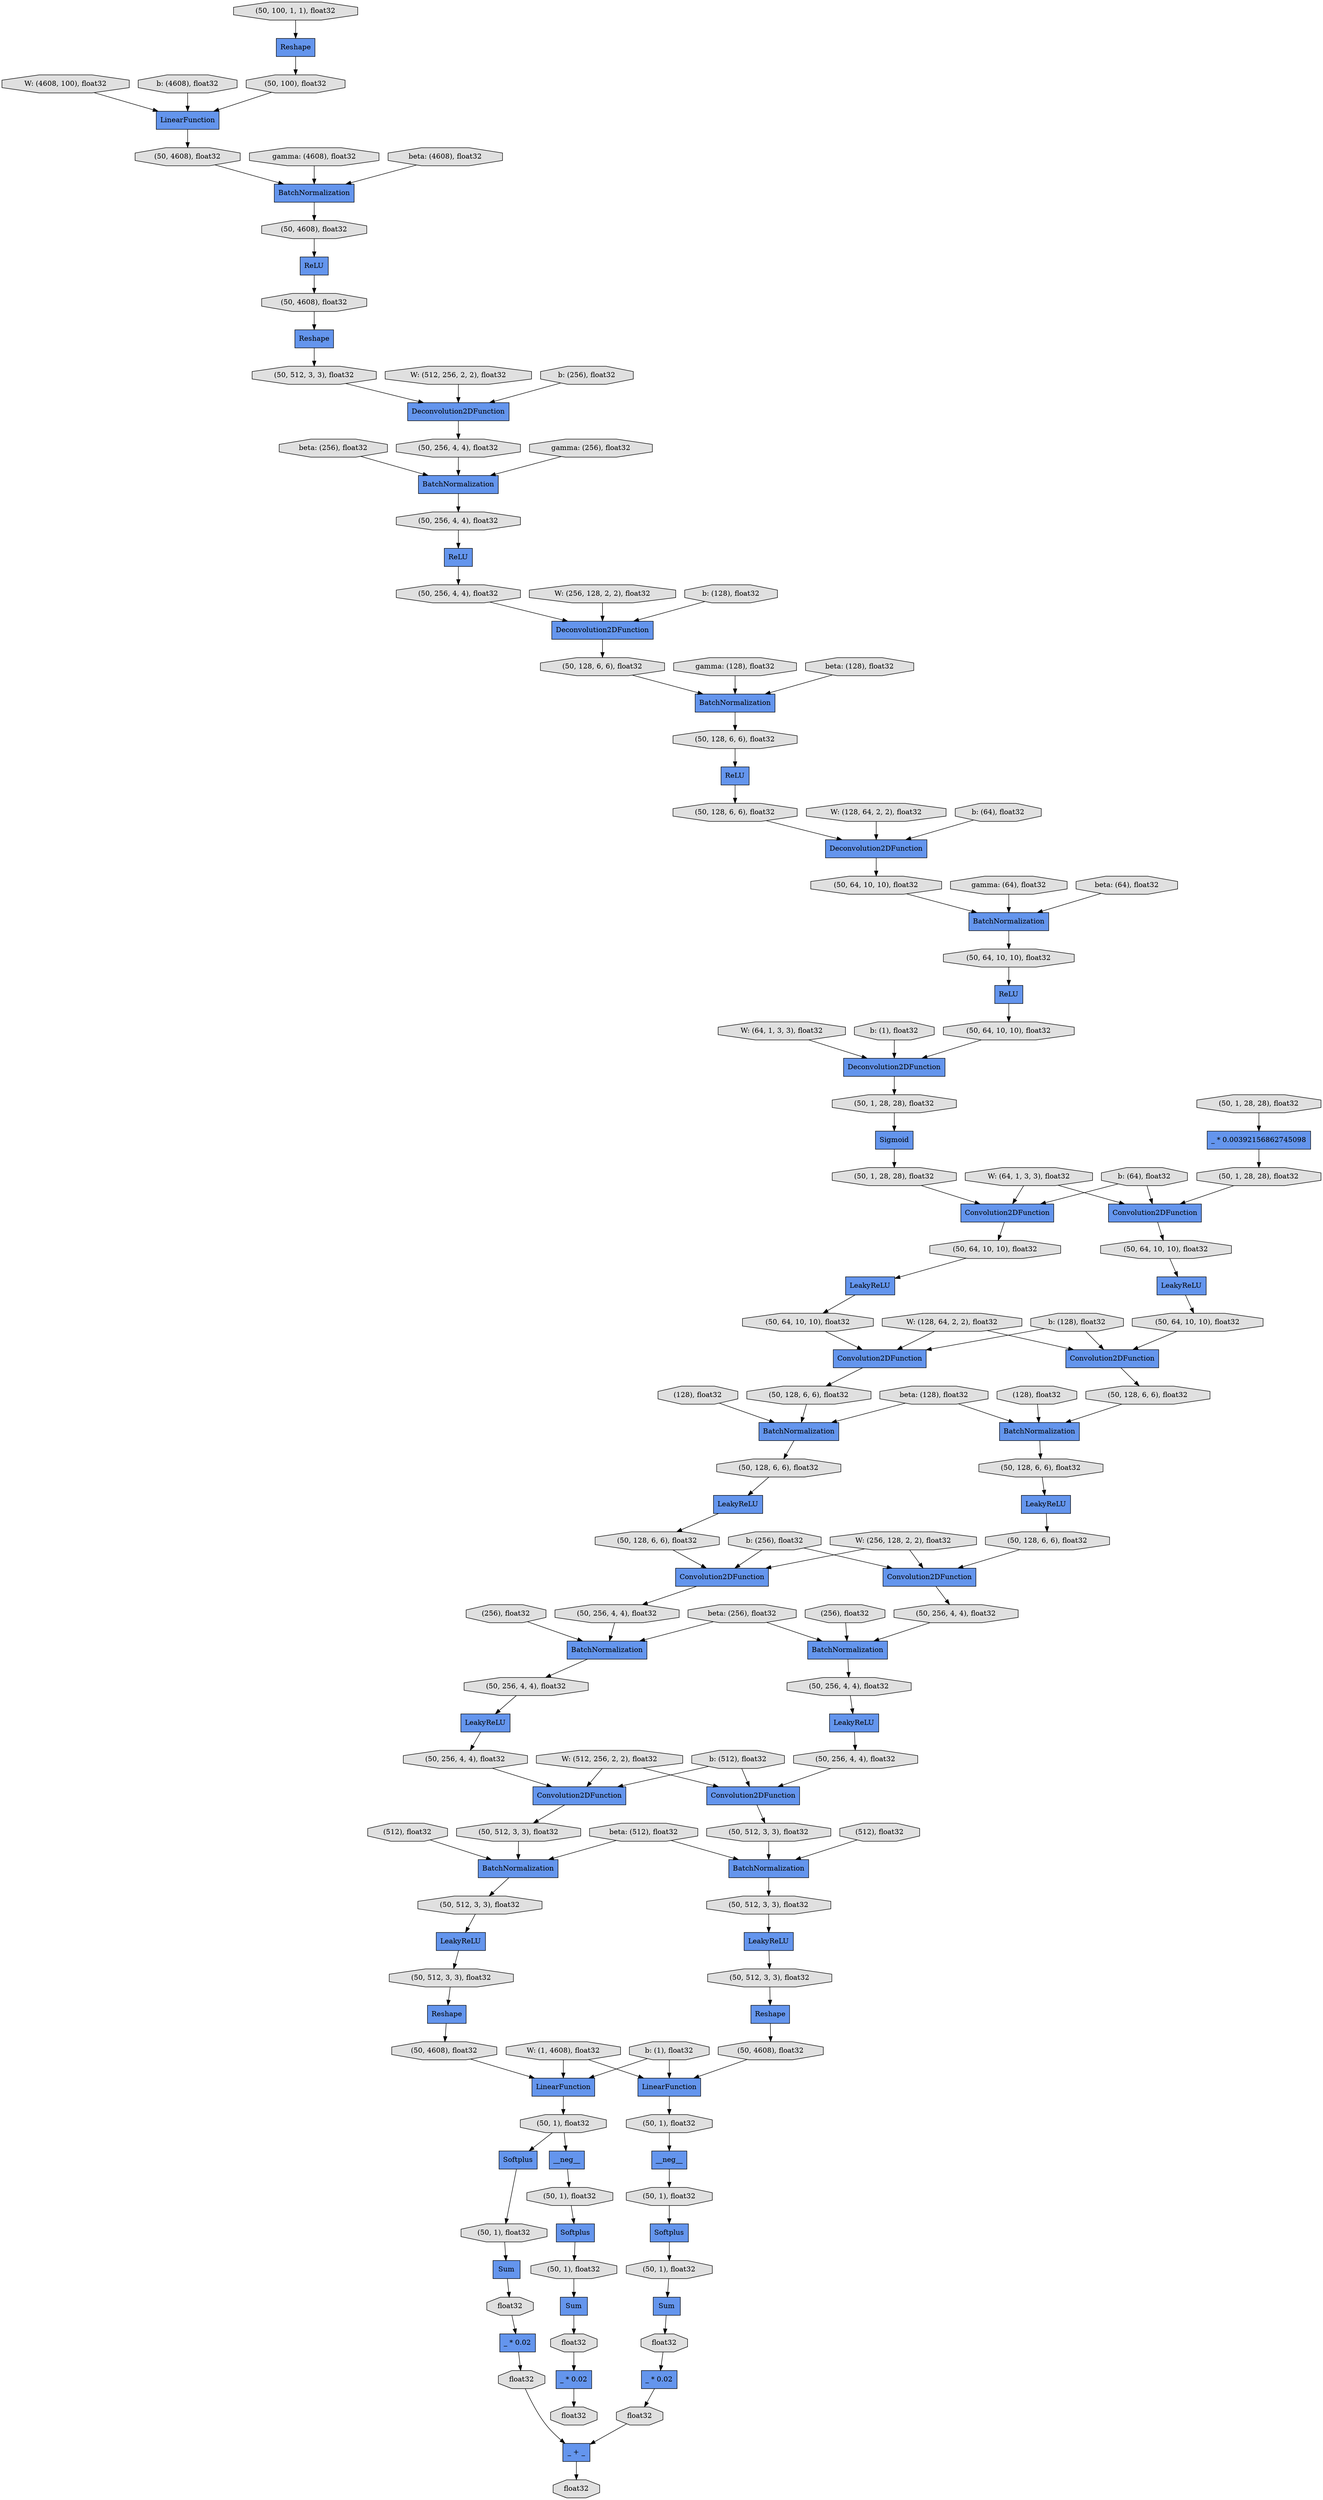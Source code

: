 digraph graphname{rankdir=TB;2370910945352 [label="Sum",shape="record",fillcolor="#6495ED",style="filled"];2370903670912 [label="(50, 128, 6, 6), float32",shape="octagon",fillcolor="#E0E0E0",style="filled"];2371431718808 [label="(128), float32",shape="octagon",fillcolor="#E0E0E0",style="filled"];2370898018544 [label="Softplus",shape="record",fillcolor="#6495ED",style="filled"];2370903630176 [label="__neg__",shape="record",fillcolor="#6495ED",style="filled"];2370903515544 [label="(256), float32",shape="octagon",fillcolor="#E0E0E0",style="filled"];2371431776720 [label="float32",shape="octagon",fillcolor="#E0E0E0",style="filled"];2370910945744 [label="float32",shape="octagon",fillcolor="#E0E0E0",style="filled"];2370902884872 [label="Deconvolution2DFunction",shape="record",fillcolor="#6495ED",style="filled"];2370903515768 [label="BatchNormalization",shape="record",fillcolor="#6495ED",style="filled"];2370903671528 [label="Deconvolution2DFunction",shape="record",fillcolor="#6495ED",style="filled"];2370854659016 [label="(50, 256, 4, 4), float32",shape="octagon",fillcolor="#E0E0E0",style="filled"];2370903516160 [label="(50, 256, 4, 4), float32",shape="octagon",fillcolor="#E0E0E0",style="filled"];2370903671808 [label="(50, 256, 4, 4), float32",shape="octagon",fillcolor="#E0E0E0",style="filled"];2370902885376 [label="Deconvolution2DFunction",shape="record",fillcolor="#6495ED",style="filled"];2371431777336 [label="float32",shape="octagon",fillcolor="#E0E0E0",style="filled"];2372967875584 [label="Convolution2DFunction",shape="record",fillcolor="#6495ED",style="filled"];2370854659240 [label="_ * 0.02",shape="record",fillcolor="#6495ED",style="filled"];2371431777560 [label="float32",shape="octagon",fillcolor="#E0E0E0",style="filled"];2370903672144 [label="(50, 128, 6, 6), float32",shape="octagon",fillcolor="#E0E0E0",style="filled"];2370903516552 [label="LeakyReLU",shape="record",fillcolor="#6495ED",style="filled"];2370910946752 [label="float32",shape="octagon",fillcolor="#E0E0E0",style="filled"];2370903516664 [label="Reshape",shape="record",fillcolor="#6495ED",style="filled"];2370903516720 [label="__neg__",shape="record",fillcolor="#6495ED",style="filled"];2370910946920 [label="_ + _",shape="record",fillcolor="#6495ED",style="filled"];2370903516888 [label="Convolution2DFunction",shape="record",fillcolor="#6495ED",style="filled"];2370903631576 [label="BatchNormalization",shape="record",fillcolor="#6495ED",style="filled"];2370902761368 [label="beta: (256), float32",shape="octagon",fillcolor="#E0E0E0",style="filled"];2370903672648 [label="Deconvolution2DFunction",shape="record",fillcolor="#6495ED",style="filled"];2370903517168 [label="(512), float32",shape="octagon",fillcolor="#E0E0E0",style="filled"];2370903517336 [label="BatchNormalization",shape="record",fillcolor="#6495ED",style="filled"];2370903673096 [label="BatchNormalization",shape="record",fillcolor="#6495ED",style="filled"];2370903632192 [label="ReLU",shape="record",fillcolor="#6495ED",style="filled"];2370910947704 [label="(50, 1), float32",shape="octagon",fillcolor="#E0E0E0",style="filled"];2370903673208 [label="ReLU",shape="record",fillcolor="#6495ED",style="filled"];2370903673320 [label="BatchNormalization",shape="record",fillcolor="#6495ED",style="filled"];2370903517784 [label="(50, 4608), float32",shape="octagon",fillcolor="#E0E0E0",style="filled"];2370903673432 [label="ReLU",shape="record",fillcolor="#6495ED",style="filled"];2370903632472 [label="(50, 256, 4, 4), float32",shape="octagon",fillcolor="#E0E0E0",style="filled"];2370854660752 [label="(50, 1), float32",shape="octagon",fillcolor="#E0E0E0",style="filled"];2370903517952 [label="(50, 256, 4, 4), float32",shape="octagon",fillcolor="#E0E0E0",style="filled"];2370903632640 [label="(50, 4608), float32",shape="octagon",fillcolor="#E0E0E0",style="filled"];2370902887224 [label="(50, 4608), float32",shape="octagon",fillcolor="#E0E0E0",style="filled"];2370903518232 [label="(50, 128, 6, 6), float32",shape="octagon",fillcolor="#E0E0E0",style="filled"];2370903673880 [label="(50, 64, 10, 10), float32",shape="octagon",fillcolor="#E0E0E0",style="filled"];2370903674104 [label="(50, 128, 6, 6), float32",shape="octagon",fillcolor="#E0E0E0",style="filled"];2370903633200 [label="(50, 512, 3, 3), float32",shape="octagon",fillcolor="#E0E0E0",style="filled"];2370903518624 [label="LinearFunction",shape="record",fillcolor="#6495ED",style="filled"];2370903518680 [label="(50, 512, 3, 3), float32",shape="octagon",fillcolor="#E0E0E0",style="filled"];2370903518792 [label="(50, 512, 3, 3), float32",shape="octagon",fillcolor="#E0E0E0",style="filled"];2370910948992 [label="(50, 1), float32",shape="octagon",fillcolor="#E0E0E0",style="filled"];2370903518904 [label="LeakyReLU",shape="record",fillcolor="#6495ED",style="filled"];2370903519016 [label="(50, 256, 4, 4), float32",shape="octagon",fillcolor="#E0E0E0",style="filled"];2370903674720 [label="(50, 256, 4, 4), float32",shape="octagon",fillcolor="#E0E0E0",style="filled"];2370903568512 [label="(50, 128, 6, 6), float32",shape="octagon",fillcolor="#E0E0E0",style="filled"];2370903568568 [label="(128), float32",shape="octagon",fillcolor="#E0E0E0",style="filled"];2370902814904 [label="gamma: (128), float32",shape="octagon",fillcolor="#E0E0E0",style="filled"];2370903568624 [label="(50, 64, 10, 10), float32",shape="octagon",fillcolor="#E0E0E0",style="filled"];2370902814960 [label="(50, 1), float32",shape="octagon",fillcolor="#E0E0E0",style="filled"];2370903568680 [label="Sigmoid",shape="record",fillcolor="#6495ED",style="filled"];2370902757728 [label="W: (4608, 100), float32",shape="octagon",fillcolor="#E0E0E0",style="filled"];2370903568792 [label="Convolution2DFunction",shape="record",fillcolor="#6495ED",style="filled"];2370902946256 [label="(50, 256, 4, 4), float32",shape="octagon",fillcolor="#E0E0E0",style="filled"];2370902815184 [label="beta: (128), float32",shape="octagon",fillcolor="#E0E0E0",style="filled"];2370902757840 [label="(50, 4608), float32",shape="octagon",fillcolor="#E0E0E0",style="filled"];2370902815240 [label="(50, 4608), float32",shape="octagon",fillcolor="#E0E0E0",style="filled"];2370902946424 [label="BatchNormalization",shape="record",fillcolor="#6495ED",style="filled"];2370902815408 [label="gamma: (64), float32",shape="octagon",fillcolor="#E0E0E0",style="filled"];2370902758064 [label="b: (4608), float32",shape="octagon",fillcolor="#E0E0E0",style="filled"];2370902946592 [label="(50, 512, 3, 3), float32",shape="octagon",fillcolor="#E0E0E0",style="filled"];2370902758288 [label="W: (512, 256, 2, 2), float32",shape="octagon",fillcolor="#E0E0E0",style="filled"];2371431756744 [label="Sum",shape="record",fillcolor="#6495ED",style="filled"];2370902815688 [label="beta: (64), float32",shape="octagon",fillcolor="#E0E0E0",style="filled"];2370902758400 [label="ReLU",shape="record",fillcolor="#6495ED",style="filled"];2370902815744 [label="LinearFunction",shape="record",fillcolor="#6495ED",style="filled"];2371431756856 [label="_ * 0.02",shape="record",fillcolor="#6495ED",style="filled"];2370903569464 [label="LeakyReLU",shape="record",fillcolor="#6495ED",style="filled"];2370902815800 [label="Reshape",shape="record",fillcolor="#6495ED",style="filled"];2370902946984 [label="(50, 100, 1, 1), float32",shape="octagon",fillcolor="#E0E0E0",style="filled"];2370902815968 [label="W: (64, 1, 3, 3), float32",shape="octagon",fillcolor="#E0E0E0",style="filled"];2370902758624 [label="b: (256), float32",shape="octagon",fillcolor="#E0E0E0",style="filled"];2371431757192 [label="(50, 1), float32",shape="octagon",fillcolor="#E0E0E0",style="filled"];2370903569800 [label="BatchNormalization",shape="record",fillcolor="#6495ED",style="filled"];2370902758848 [label="W: (256, 128, 2, 2), float32",shape="octagon",fillcolor="#E0E0E0",style="filled"];2370903733752 [label="Convolution2DFunction",shape="record",fillcolor="#6495ED",style="filled"];2370902816304 [label="b: (64), float32",shape="octagon",fillcolor="#E0E0E0",style="filled"];2371431716400 [label="(256), float32",shape="octagon",fillcolor="#E0E0E0",style="filled"];2371431716456 [label="(50, 1), float32",shape="octagon",fillcolor="#E0E0E0",style="filled"];2371431757416 [label="Softplus",shape="record",fillcolor="#6495ED",style="filled"];2370902947432 [label="(50, 512, 3, 3), float32",shape="octagon",fillcolor="#E0E0E0",style="filled"];2370902029984 [label="b: (256), float32",shape="octagon",fillcolor="#E0E0E0",style="filled"];2370903570080 [label="LeakyReLU",shape="record",fillcolor="#6495ED",style="filled"];2371431716512 [label="(50, 1, 28, 28), float32",shape="octagon",fillcolor="#E0E0E0",style="filled"];2371431716568 [label="LeakyReLU",shape="record",fillcolor="#6495ED",style="filled"];2370902816528 [label="W: (128, 64, 2, 2), float32",shape="octagon",fillcolor="#E0E0E0",style="filled"];2370903570192 [label="(50, 1, 28, 28), float32",shape="octagon",fillcolor="#E0E0E0",style="filled"];2370902759184 [label="b: (128), float32",shape="octagon",fillcolor="#E0E0E0",style="filled"];2370902759240 [label="BatchNormalization",shape="record",fillcolor="#6495ED",style="filled"];2370902947712 [label="LeakyReLU",shape="record",fillcolor="#6495ED",style="filled"];2371431716736 [label="(50, 256, 4, 4), float32",shape="octagon",fillcolor="#E0E0E0",style="filled"];2370902947768 [label="(512), float32",shape="octagon",fillcolor="#E0E0E0",style="filled"];2370902816752 [label="W: (512, 256, 2, 2), float32",shape="octagon",fillcolor="#E0E0E0",style="filled"];2370902759408 [label="W: (128, 64, 2, 2), float32",shape="octagon",fillcolor="#E0E0E0",style="filled"];2370903570472 [label="(50, 128, 6, 6), float32",shape="octagon",fillcolor="#E0E0E0",style="filled"];2370902947880 [label="Reshape",shape="record",fillcolor="#6495ED",style="filled"];2370902816864 [label="b: (128), float32",shape="octagon",fillcolor="#E0E0E0",style="filled"];2371431717016 [label="BatchNormalization",shape="record",fillcolor="#6495ED",style="filled"];2370903570640 [label="Convolution2DFunction",shape="record",fillcolor="#6495ED",style="filled"];2371431717128 [label="(50, 64, 10, 10), float32",shape="octagon",fillcolor="#E0E0E0",style="filled"];2370902759744 [label="b: (64), float32",shape="octagon",fillcolor="#E0E0E0",style="filled"];2370902817200 [label="b: (512), float32",shape="octagon",fillcolor="#E0E0E0",style="filled"];2370902759968 [label="W: (64, 1, 3, 3), float32",shape="octagon",fillcolor="#E0E0E0",style="filled"];2371431717464 [label="float32",shape="octagon",fillcolor="#E0E0E0",style="filled"];2370902817424 [label="W: (1, 4608), float32",shape="octagon",fillcolor="#E0E0E0",style="filled"];2371431717576 [label="BatchNormalization",shape="record",fillcolor="#6495ED",style="filled"];2370902948608 [label="LinearFunction",shape="record",fillcolor="#6495ED",style="filled"];2370902637312 [label="Convolution2DFunction",shape="record",fillcolor="#6495ED",style="filled"];2370902817648 [label="b: (1), float32",shape="octagon",fillcolor="#E0E0E0",style="filled"];2370902760304 [label="b: (1), float32",shape="octagon",fillcolor="#E0E0E0",style="filled"];2371431717744 [label="(50, 128, 6, 6), float32",shape="octagon",fillcolor="#E0E0E0",style="filled"];2370902760360 [label="(50, 100), float32",shape="octagon",fillcolor="#E0E0E0",style="filled"];2371431717856 [label="float32",shape="octagon",fillcolor="#E0E0E0",style="filled"];2370902637536 [label="W: (256, 128, 2, 2), float32",shape="octagon",fillcolor="#E0E0E0",style="filled"];2370903735264 [label="LeakyReLU",shape="record",fillcolor="#6495ED",style="filled"];2371431758872 [label="(50, 1), float32",shape="octagon",fillcolor="#E0E0E0",style="filled"];2371431717912 [label="(50, 64, 10, 10), float32",shape="octagon",fillcolor="#E0E0E0",style="filled"];2370902817928 [label="beta: (128), float32",shape="octagon",fillcolor="#E0E0E0",style="filled"];2370902760584 [label="gamma: (4608), float32",shape="octagon",fillcolor="#E0E0E0",style="filled"];2371431718136 [label="LeakyReLU",shape="record",fillcolor="#6495ED",style="filled"];2370902760696 [label="Reshape",shape="record",fillcolor="#6495ED",style="filled"];2370855083256 [label="_ * 0.00392156862745098",shape="record",fillcolor="#6495ED",style="filled"];2370902637872 [label="Sum",shape="record",fillcolor="#6495ED",style="filled"];2371431759152 [label="Softplus",shape="record",fillcolor="#6495ED",style="filled"];2370903571760 [label="(50, 64, 10, 10), float32",shape="octagon",fillcolor="#E0E0E0",style="filled"];2370902818208 [label="beta: (256), float32",shape="octagon",fillcolor="#E0E0E0",style="filled"];2370903571872 [label="(50, 1, 28, 28), float32",shape="octagon",fillcolor="#E0E0E0",style="filled"];2370902760864 [label="beta: (4608), float32",shape="octagon",fillcolor="#E0E0E0",style="filled"];2370902818264 [label="(50, 512, 3, 3), float32",shape="octagon",fillcolor="#E0E0E0",style="filled"];2371431718360 [label="(50, 128, 6, 6), float32",shape="octagon",fillcolor="#E0E0E0",style="filled"];2371431718528 [label="Convolution2DFunction",shape="record",fillcolor="#6495ED",style="filled"];2370902761088 [label="gamma: (256), float32",shape="octagon",fillcolor="#E0E0E0",style="filled"];2370902818488 [label="beta: (512), float32",shape="octagon",fillcolor="#E0E0E0",style="filled"];2370903572152 [label="(50, 64, 10, 10), float32",shape="octagon",fillcolor="#E0E0E0",style="filled"];2371431718584 [label="Convolution2DFunction",shape="record",fillcolor="#6495ED",style="filled"];2371431759600 [label="_ * 0.02",shape="record",fillcolor="#6495ED",style="filled"];2371431718640 [label="(50, 1, 28, 28), float32",shape="octagon",fillcolor="#E0E0E0",style="filled"];2371431718752 [label="(50, 128, 6, 6), float32",shape="octagon",fillcolor="#E0E0E0",style="filled"];2371431759768 [label="(50, 512, 3, 3), float32",shape="octagon",fillcolor="#E0E0E0",style="filled"];2370903572432 [label="(50, 64, 10, 10), float32",shape="octagon",fillcolor="#E0E0E0",style="filled"];2370902814904 -> 2370903673096;2370903518624 -> 2371431757192;2370854659240 -> 2371431717856;2370903518792 -> 2370903517336;2370902029984 -> 2371431718584;2370902760864 -> 2370902759240;2370903632472 -> 2370903631576;2371431718808 -> 2371431717576;2370898018544 -> 2371431716456;2371431777560 -> 2371431756856;2370902818264 -> 2370902947880;2370902758288 -> 2370902885376;2370902758624 -> 2370902885376;2370903633200 -> 2370902885376;2370902760696 -> 2370903633200;2370902946984 -> 2370902815800;2370903674720 -> 2370902884872;2370855083256 -> 2371431718640;2371431759600 -> 2370910945744;2371431757416 -> 2370910947704;2370902816528 -> 2370903570640;2370854660752 -> 2370898018544;2370903572432 -> 2370903671528;2370902817928 -> 2371431717576;2370902029984 -> 2370903568792;2370902637872 -> 2371431717464;2370902760584 -> 2370902759240;2370903517336 -> 2370903518680;2371431718360 -> 2371431717576;2370903673096 -> 2370903672144;2370902948608 -> 2370902814960;2371431718752 -> 2371431718584;2371431757192 -> 2370903630176;2371431717912 -> 2372967875584;2370902815184 -> 2370903673096;2370910948992 -> 2370910945352;2370902817424 -> 2370903518624;2370903517168 -> 2370903517336;2370903672648 -> 2370903673880;2370903569464 -> 2370903572152;2370902816864 -> 2370903570640;2370902887224 -> 2370902758400;2370902637536 -> 2370903568792;2371431717576 -> 2371431717744;2371431718640 -> 2370902637312;2370902815800 -> 2370902760360;2371431776720 -> 2370910946920;2370910945744 -> 2370910946920;2371431716568 -> 2371431717912;2370902947712 -> 2370902818264;2370902761088 -> 2370903631576;2370902815968 -> 2370902637312;2370910947704 -> 2371431756744;2370903568624 -> 2370903569464;2370902816528 -> 2372967875584;2370903516720 -> 2371431758872;2370903733752 -> 2370903568624;2370903632640 -> 2370902760696;2370902759968 -> 2370903671528;2370903631576 -> 2370903671808;2370903572152 -> 2370903570640;2370902818488 -> 2370902946424;2370903632192 -> 2370903674720;2371431759768 -> 2370903516664;2370902758064 -> 2370902815744;2370902758400 -> 2370903632640;2370902816304 -> 2370902637312;2370903673432 -> 2370903572432;2371431757192 -> 2371431759152;2370903517952 -> 2370903518904;2370903569800 -> 2370903568512;2370902817424 -> 2370902948608;2370902815240 -> 2370902948608;2370903568568 -> 2370903569800;2370854659016 -> 2370903735264;2370902815408 -> 2370903673320;2370903674104 -> 2370903672648;2370902759744 -> 2370903672648;2370903735264 -> 2370902946256;2370902637536 -> 2371431718584;2370902947768 -> 2370902946424;2371431758872 -> 2371431757416;2370902885376 -> 2370903632472;2370903518680 -> 2370903516552;2370903570080 -> 2370903518232;2371431716736 -> 2371431717016;2370903671528 -> 2370903570192;2370903516888 -> 2370903518792;2370903672144 -> 2370903673208;2370902817200 -> 2371431718528;2370903570472 -> 2370903569800;2371431759152 -> 2370910948992;2370902817928 -> 2370903569800;2370902947432 -> 2370902946424;2370902760360 -> 2370902815744;2370902818488 -> 2370903517336;2371431716512 -> 2370855083256;2371431716400 -> 2371431717016;2371431756856 -> 2371431776720;2371431718528 -> 2370902947432;2370903673880 -> 2370903673320;2371431717464 -> 2370854659240;2370903570640 -> 2370903570472;2370902817648 -> 2370902948608;2370902815688 -> 2370903673320;2370902946592 -> 2370902947712;2370903516664 -> 2370903517784;2371431756744 -> 2370910946752;2370903568680 -> 2370903571872;2370903571760 -> 2370903673432;2370910946752 -> 2371431759600;2370902816752 -> 2371431718528;2370902759184 -> 2370902884872;2370902817200 -> 2370903516888;2370903673208 -> 2370903674104;2370902817648 -> 2370903518624;2371431716456 -> 2370902637872;2370902757840 -> 2370902759240;2370903568512 -> 2370903570080;2370902946424 -> 2370902946592;2370902818208 -> 2371431717016;2370902816864 -> 2372967875584;2371431717744 -> 2371431718136;2370902759240 -> 2370902887224;2370902758848 -> 2370902884872;2371431718584 -> 2371431716736;2371431717128 -> 2371431716568;2370902757728 -> 2370902815744;2371431718136 -> 2371431718752;2370902637312 -> 2371431717128;2370902815968 -> 2370903733752;2370910945352 -> 2371431777560;2370903515544 -> 2370903515768;2370902761368 -> 2370903631576;2370903630176 -> 2370854660752;2370902759408 -> 2370903672648;2370903670912 -> 2370903673096;2372967875584 -> 2371431718360;2370903570192 -> 2370903568680;2370902946256 -> 2371431718528;2370903671808 -> 2370903632192;2370903516160 -> 2370903516888;2371431717016 -> 2370854659016;2370910946920 -> 2371431777336;2370902947880 -> 2370902815240;2370903516552 -> 2371431759768;2370902816752 -> 2370903516888;2370903515768 -> 2370903517952;2370902816304 -> 2370903733752;2370902760304 -> 2370903671528;2370902818208 -> 2370903515768;2370903518232 -> 2370903568792;2370903568792 -> 2370903519016;2370902814960 -> 2370903516720;2370903518904 -> 2370903516160;2370903519016 -> 2370903515768;2370903571872 -> 2370903733752;2370903517784 -> 2370903518624;2370903673320 -> 2370903571760;2370902884872 -> 2370903670912;2370902815744 -> 2370902757840;}